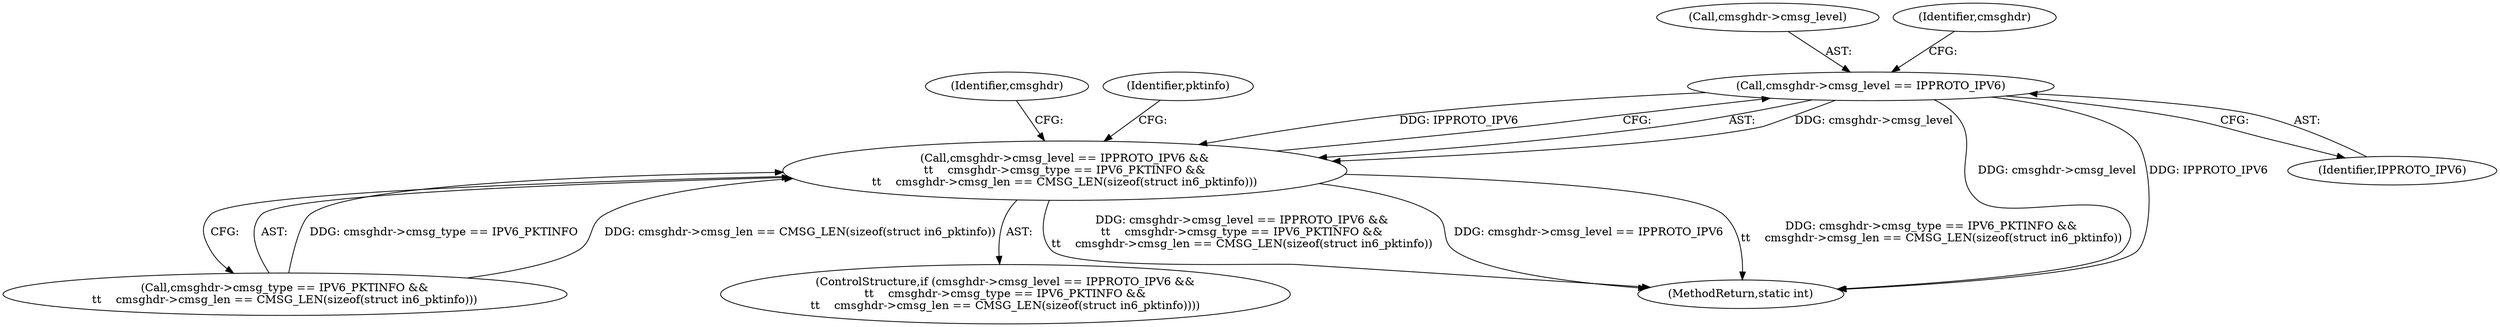 digraph "0_libndp_a4892df306e0532487f1634ba6d4c6d4bb381c7f@pointer" {
"1000207" [label="(Call,cmsghdr->cmsg_level == IPPROTO_IPV6)"];
"1000206" [label="(Call,cmsghdr->cmsg_level == IPPROTO_IPV6 &&\n\t\t    cmsghdr->cmsg_type == IPV6_PKTINFO &&\n\t\t    cmsghdr->cmsg_len == CMSG_LEN(sizeof(struct in6_pktinfo)))"];
"1000206" [label="(Call,cmsghdr->cmsg_level == IPPROTO_IPV6 &&\n\t\t    cmsghdr->cmsg_type == IPV6_PKTINFO &&\n\t\t    cmsghdr->cmsg_len == CMSG_LEN(sizeof(struct in6_pktinfo)))"];
"1000247" [label="(MethodReturn,static int)"];
"1000212" [label="(Call,cmsghdr->cmsg_type == IPV6_PKTINFO &&\n\t\t    cmsghdr->cmsg_len == CMSG_LEN(sizeof(struct in6_pktinfo)))"];
"1000205" [label="(ControlStructure,if (cmsghdr->cmsg_level == IPPROTO_IPV6 &&\n\t\t    cmsghdr->cmsg_type == IPV6_PKTINFO &&\n\t\t    cmsghdr->cmsg_len == CMSG_LEN(sizeof(struct in6_pktinfo))))"];
"1000199" [label="(Identifier,cmsghdr)"];
"1000228" [label="(Identifier,pktinfo)"];
"1000211" [label="(Identifier,IPPROTO_IPV6)"];
"1000208" [label="(Call,cmsghdr->cmsg_level)"];
"1000207" [label="(Call,cmsghdr->cmsg_level == IPPROTO_IPV6)"];
"1000215" [label="(Identifier,cmsghdr)"];
"1000207" -> "1000206"  [label="AST: "];
"1000207" -> "1000211"  [label="CFG: "];
"1000208" -> "1000207"  [label="AST: "];
"1000211" -> "1000207"  [label="AST: "];
"1000215" -> "1000207"  [label="CFG: "];
"1000206" -> "1000207"  [label="CFG: "];
"1000207" -> "1000247"  [label="DDG: cmsghdr->cmsg_level"];
"1000207" -> "1000247"  [label="DDG: IPPROTO_IPV6"];
"1000207" -> "1000206"  [label="DDG: cmsghdr->cmsg_level"];
"1000207" -> "1000206"  [label="DDG: IPPROTO_IPV6"];
"1000206" -> "1000205"  [label="AST: "];
"1000206" -> "1000212"  [label="CFG: "];
"1000212" -> "1000206"  [label="AST: "];
"1000228" -> "1000206"  [label="CFG: "];
"1000199" -> "1000206"  [label="CFG: "];
"1000206" -> "1000247"  [label="DDG: cmsghdr->cmsg_level == IPPROTO_IPV6"];
"1000206" -> "1000247"  [label="DDG: cmsghdr->cmsg_type == IPV6_PKTINFO &&\n\t\t    cmsghdr->cmsg_len == CMSG_LEN(sizeof(struct in6_pktinfo))"];
"1000206" -> "1000247"  [label="DDG: cmsghdr->cmsg_level == IPPROTO_IPV6 &&\n\t\t    cmsghdr->cmsg_type == IPV6_PKTINFO &&\n\t\t    cmsghdr->cmsg_len == CMSG_LEN(sizeof(struct in6_pktinfo))"];
"1000212" -> "1000206"  [label="DDG: cmsghdr->cmsg_type == IPV6_PKTINFO"];
"1000212" -> "1000206"  [label="DDG: cmsghdr->cmsg_len == CMSG_LEN(sizeof(struct in6_pktinfo))"];
}
